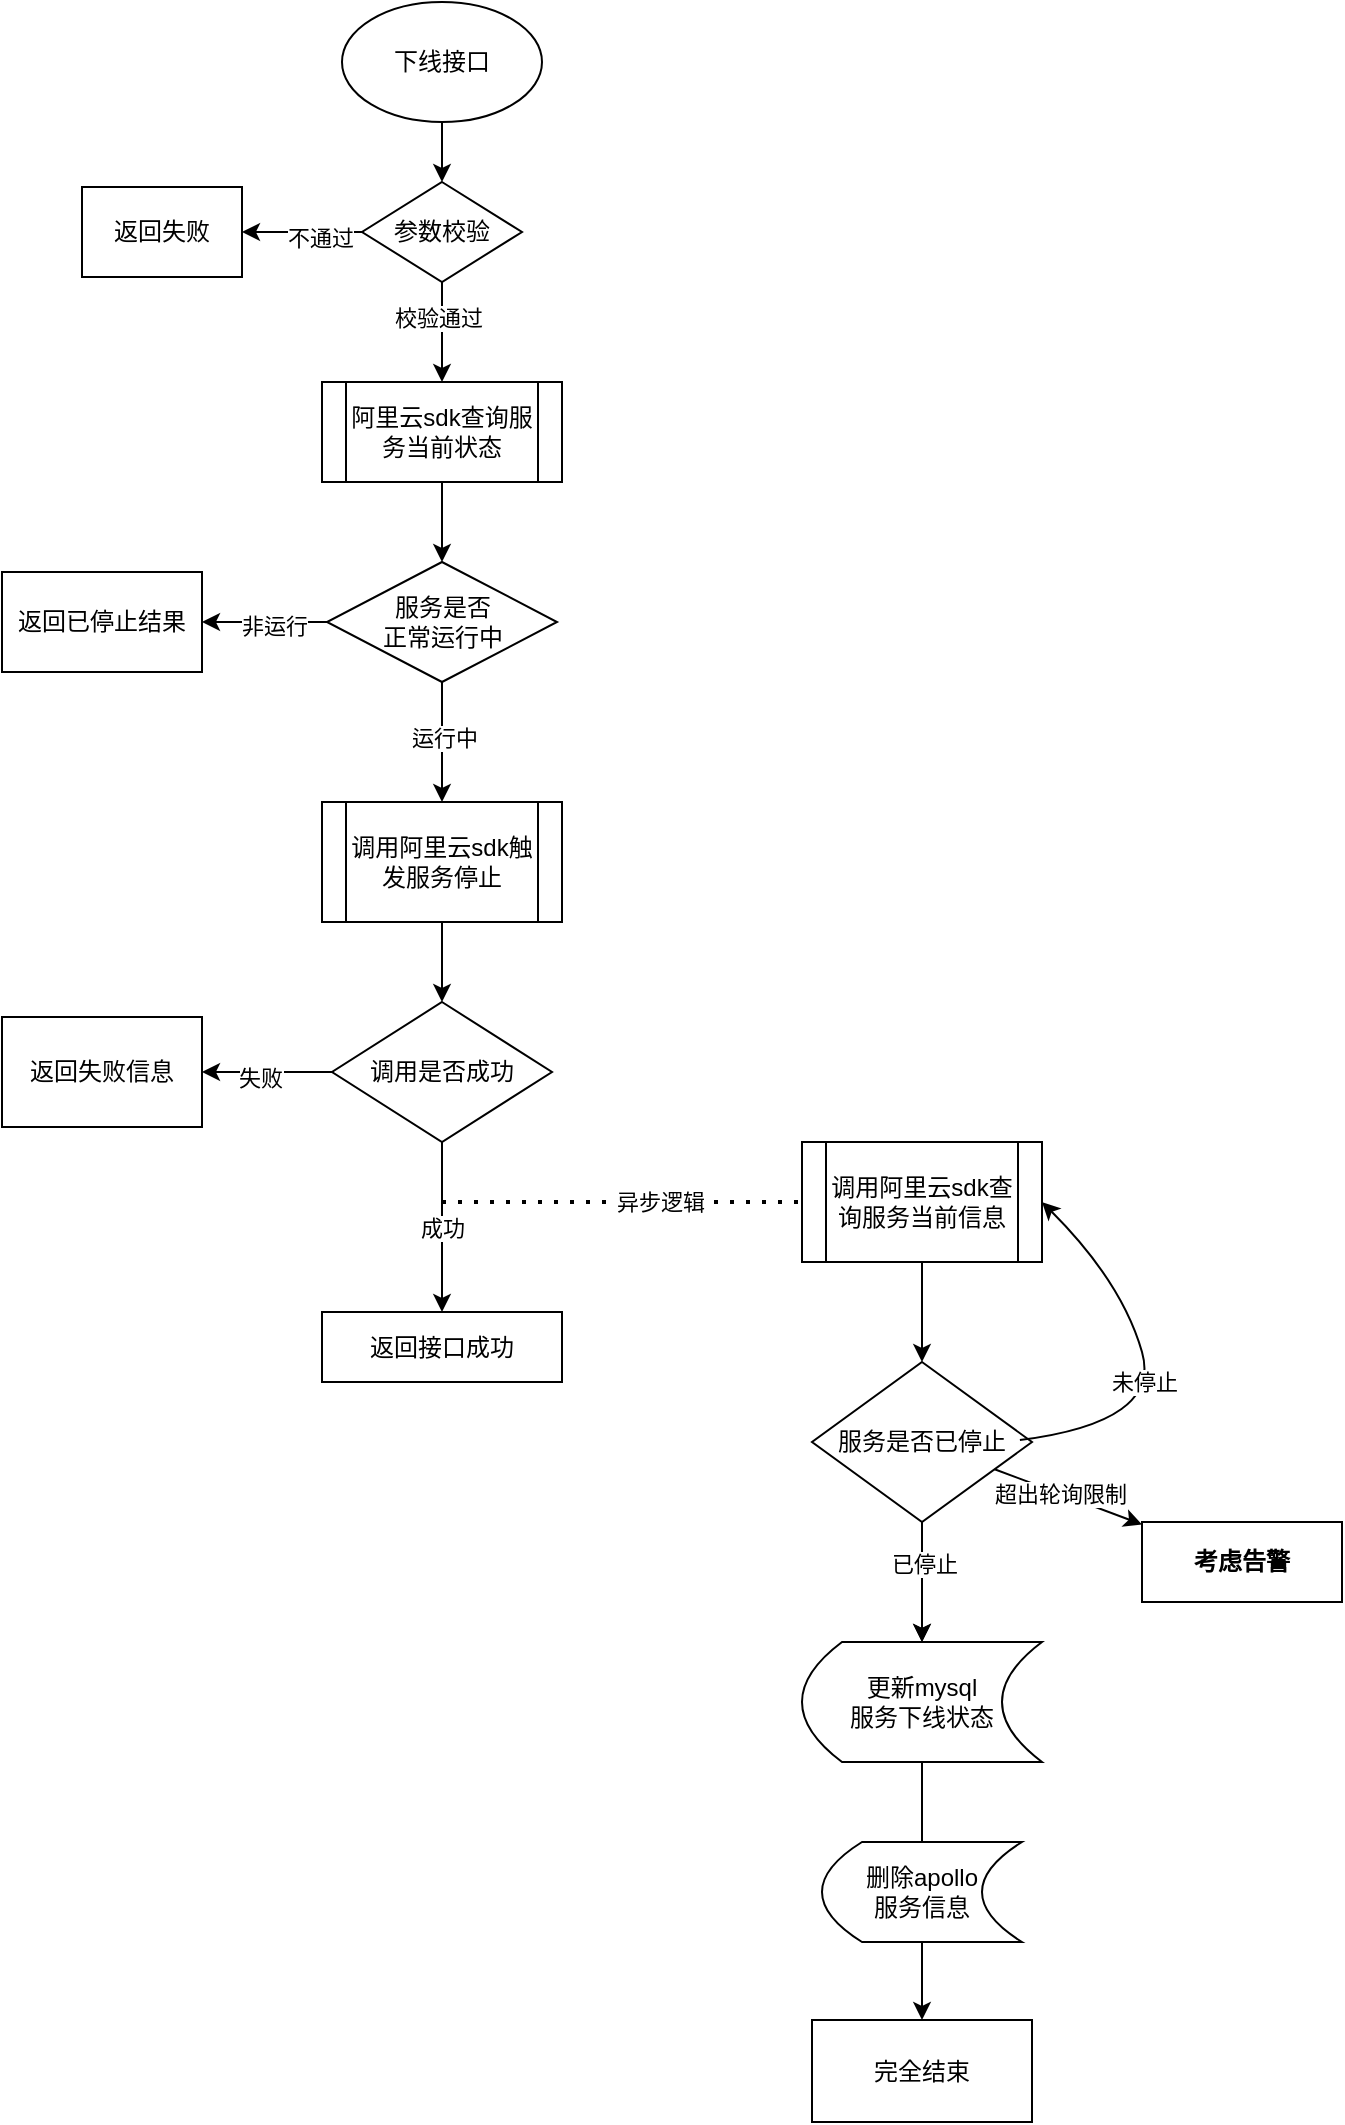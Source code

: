 <mxfile version="24.7.7">
  <diagram name="第 1 页" id="A9rHL_Slm2XhbdOv5Oo1">
    <mxGraphModel dx="1026" dy="651" grid="1" gridSize="10" guides="1" tooltips="1" connect="1" arrows="1" fold="1" page="1" pageScale="1" pageWidth="827" pageHeight="1169" math="0" shadow="0">
      <root>
        <mxCell id="0" />
        <mxCell id="1" parent="0" />
        <mxCell id="I5W7qzTJJJn9ER3g-bew-5" value="" style="edgeStyle=orthogonalEdgeStyle;rounded=0;orthogonalLoop=1;jettySize=auto;html=1;" parent="1" source="I5W7qzTJJJn9ER3g-bew-1" target="I5W7qzTJJJn9ER3g-bew-4" edge="1">
          <mxGeometry relative="1" as="geometry" />
        </mxCell>
        <mxCell id="I5W7qzTJJJn9ER3g-bew-1" value="下线接口" style="ellipse;whiteSpace=wrap;html=1;" parent="1" vertex="1">
          <mxGeometry x="300" y="100" width="100" height="60" as="geometry" />
        </mxCell>
        <mxCell id="I5W7qzTJJJn9ER3g-bew-10" value="" style="edgeStyle=orthogonalEdgeStyle;rounded=0;orthogonalLoop=1;jettySize=auto;html=1;" parent="1" source="I5W7qzTJJJn9ER3g-bew-4" target="I5W7qzTJJJn9ER3g-bew-9" edge="1">
          <mxGeometry relative="1" as="geometry" />
        </mxCell>
        <mxCell id="I5W7qzTJJJn9ER3g-bew-11" value="不通过" style="edgeLabel;html=1;align=center;verticalAlign=middle;resizable=0;points=[];" parent="I5W7qzTJJJn9ER3g-bew-10" vertex="1" connectable="0">
          <mxGeometry x="-0.3" y="3" relative="1" as="geometry">
            <mxPoint as="offset" />
          </mxGeometry>
        </mxCell>
        <mxCell id="I5W7qzTJJJn9ER3g-bew-13" value="" style="edgeStyle=orthogonalEdgeStyle;rounded=0;orthogonalLoop=1;jettySize=auto;html=1;" parent="1" source="I5W7qzTJJJn9ER3g-bew-4" target="I5W7qzTJJJn9ER3g-bew-15" edge="1">
          <mxGeometry relative="1" as="geometry">
            <mxPoint x="350" y="290" as="targetPoint" />
          </mxGeometry>
        </mxCell>
        <mxCell id="I5W7qzTJJJn9ER3g-bew-14" value="校验通过" style="edgeLabel;html=1;align=center;verticalAlign=middle;resizable=0;points=[];" parent="I5W7qzTJJJn9ER3g-bew-13" vertex="1" connectable="0">
          <mxGeometry x="-0.286" y="-2" relative="1" as="geometry">
            <mxPoint as="offset" />
          </mxGeometry>
        </mxCell>
        <mxCell id="I5W7qzTJJJn9ER3g-bew-4" value="参数校验" style="rhombus;whiteSpace=wrap;html=1;" parent="1" vertex="1">
          <mxGeometry x="310" y="190" width="80" height="50" as="geometry" />
        </mxCell>
        <mxCell id="I5W7qzTJJJn9ER3g-bew-9" value="返回失败" style="rounded=0;whiteSpace=wrap;html=1;" parent="1" vertex="1">
          <mxGeometry x="170" y="192.5" width="80" height="45" as="geometry" />
        </mxCell>
        <mxCell id="I5W7qzTJJJn9ER3g-bew-17" value="" style="edgeStyle=orthogonalEdgeStyle;rounded=0;orthogonalLoop=1;jettySize=auto;html=1;" parent="1" source="I5W7qzTJJJn9ER3g-bew-15" target="I5W7qzTJJJn9ER3g-bew-16" edge="1">
          <mxGeometry relative="1" as="geometry" />
        </mxCell>
        <mxCell id="I5W7qzTJJJn9ER3g-bew-15" value="阿里云sdk查询服务当前状态" style="shape=process;whiteSpace=wrap;html=1;backgroundOutline=1;" parent="1" vertex="1">
          <mxGeometry x="290" y="290" width="120" height="50" as="geometry" />
        </mxCell>
        <mxCell id="I5W7qzTJJJn9ER3g-bew-19" value="" style="edgeStyle=orthogonalEdgeStyle;rounded=0;orthogonalLoop=1;jettySize=auto;html=1;" parent="1" source="I5W7qzTJJJn9ER3g-bew-16" target="I5W7qzTJJJn9ER3g-bew-18" edge="1">
          <mxGeometry relative="1" as="geometry" />
        </mxCell>
        <mxCell id="I5W7qzTJJJn9ER3g-bew-20" value="非运行" style="edgeLabel;html=1;align=center;verticalAlign=middle;resizable=0;points=[];" parent="I5W7qzTJJJn9ER3g-bew-19" vertex="1" connectable="0">
          <mxGeometry x="-0.12" y="2" relative="1" as="geometry">
            <mxPoint x="1" as="offset" />
          </mxGeometry>
        </mxCell>
        <mxCell id="I5W7qzTJJJn9ER3g-bew-22" value="" style="edgeStyle=orthogonalEdgeStyle;rounded=0;orthogonalLoop=1;jettySize=auto;html=1;" parent="1" source="I5W7qzTJJJn9ER3g-bew-16" target="I5W7qzTJJJn9ER3g-bew-21" edge="1">
          <mxGeometry relative="1" as="geometry" />
        </mxCell>
        <mxCell id="I5W7qzTJJJn9ER3g-bew-23" value="运行中" style="edgeLabel;html=1;align=center;verticalAlign=middle;resizable=0;points=[];" parent="I5W7qzTJJJn9ER3g-bew-22" vertex="1" connectable="0">
          <mxGeometry x="-0.075" y="1" relative="1" as="geometry">
            <mxPoint as="offset" />
          </mxGeometry>
        </mxCell>
        <mxCell id="I5W7qzTJJJn9ER3g-bew-16" value="服务是否&lt;div&gt;正常运行中&lt;/div&gt;" style="rhombus;whiteSpace=wrap;html=1;" parent="1" vertex="1">
          <mxGeometry x="292.5" y="380" width="115" height="60" as="geometry" />
        </mxCell>
        <mxCell id="I5W7qzTJJJn9ER3g-bew-18" value="返回已停止结果" style="rounded=0;whiteSpace=wrap;html=1;" parent="1" vertex="1">
          <mxGeometry x="130" y="385" width="100" height="50" as="geometry" />
        </mxCell>
        <mxCell id="I5W7qzTJJJn9ER3g-bew-25" value="" style="edgeStyle=orthogonalEdgeStyle;rounded=0;orthogonalLoop=1;jettySize=auto;html=1;" parent="1" source="I5W7qzTJJJn9ER3g-bew-21" target="I5W7qzTJJJn9ER3g-bew-24" edge="1">
          <mxGeometry relative="1" as="geometry" />
        </mxCell>
        <mxCell id="I5W7qzTJJJn9ER3g-bew-21" value="调用阿里云sdk触发服务停止" style="shape=process;whiteSpace=wrap;html=1;backgroundOutline=1;" parent="1" vertex="1">
          <mxGeometry x="290" y="500" width="120" height="60" as="geometry" />
        </mxCell>
        <mxCell id="I5W7qzTJJJn9ER3g-bew-27" value="" style="edgeStyle=orthogonalEdgeStyle;rounded=0;orthogonalLoop=1;jettySize=auto;html=1;" parent="1" source="I5W7qzTJJJn9ER3g-bew-24" target="I5W7qzTJJJn9ER3g-bew-26" edge="1">
          <mxGeometry relative="1" as="geometry" />
        </mxCell>
        <mxCell id="I5W7qzTJJJn9ER3g-bew-28" value="失败" style="edgeLabel;html=1;align=center;verticalAlign=middle;resizable=0;points=[];" parent="I5W7qzTJJJn9ER3g-bew-27" vertex="1" connectable="0">
          <mxGeometry x="0.12" y="3" relative="1" as="geometry">
            <mxPoint as="offset" />
          </mxGeometry>
        </mxCell>
        <mxCell id="I5W7qzTJJJn9ER3g-bew-30" value="成功" style="edgeStyle=orthogonalEdgeStyle;rounded=0;orthogonalLoop=1;jettySize=auto;html=1;" parent="1" source="I5W7qzTJJJn9ER3g-bew-24" target="I5W7qzTJJJn9ER3g-bew-29" edge="1">
          <mxGeometry relative="1" as="geometry" />
        </mxCell>
        <mxCell id="I5W7qzTJJJn9ER3g-bew-24" value="调用是否成功" style="rhombus;whiteSpace=wrap;html=1;" parent="1" vertex="1">
          <mxGeometry x="295" y="600" width="110" height="70" as="geometry" />
        </mxCell>
        <mxCell id="I5W7qzTJJJn9ER3g-bew-26" value="返回失败信息" style="whiteSpace=wrap;html=1;" parent="1" vertex="1">
          <mxGeometry x="130" y="607.5" width="100" height="55" as="geometry" />
        </mxCell>
        <mxCell id="I5W7qzTJJJn9ER3g-bew-29" value="返回接口成功" style="whiteSpace=wrap;html=1;" parent="1" vertex="1">
          <mxGeometry x="290" y="755" width="120" height="35" as="geometry" />
        </mxCell>
        <mxCell id="I5W7qzTJJJn9ER3g-bew-31" value="" style="endArrow=none;dashed=1;html=1;dashPattern=1 3;strokeWidth=2;rounded=0;" parent="1" edge="1">
          <mxGeometry width="50" height="50" relative="1" as="geometry">
            <mxPoint x="350" y="700" as="sourcePoint" />
            <mxPoint x="530" y="700" as="targetPoint" />
          </mxGeometry>
        </mxCell>
        <mxCell id="I5W7qzTJJJn9ER3g-bew-32" value="异步逻辑" style="edgeLabel;html=1;align=center;verticalAlign=middle;resizable=0;points=[];" parent="I5W7qzTJJJn9ER3g-bew-31" vertex="1" connectable="0">
          <mxGeometry x="0.211" relative="1" as="geometry">
            <mxPoint as="offset" />
          </mxGeometry>
        </mxCell>
        <mxCell id="I5W7qzTJJJn9ER3g-bew-36" value="" style="edgeStyle=orthogonalEdgeStyle;rounded=0;orthogonalLoop=1;jettySize=auto;html=1;" parent="1" source="I5W7qzTJJJn9ER3g-bew-34" target="I5W7qzTJJJn9ER3g-bew-35" edge="1">
          <mxGeometry relative="1" as="geometry" />
        </mxCell>
        <mxCell id="I5W7qzTJJJn9ER3g-bew-34" value="调用阿里云sdk查询服务当前信息" style="shape=process;whiteSpace=wrap;html=1;backgroundOutline=1;" parent="1" vertex="1">
          <mxGeometry x="530" y="670" width="120" height="60" as="geometry" />
        </mxCell>
        <mxCell id="I5W7qzTJJJn9ER3g-bew-40" value="" style="edgeStyle=orthogonalEdgeStyle;rounded=0;orthogonalLoop=1;jettySize=auto;html=1;" parent="1" source="I5W7qzTJJJn9ER3g-bew-35" edge="1">
          <mxGeometry relative="1" as="geometry">
            <mxPoint x="590" y="920" as="targetPoint" />
          </mxGeometry>
        </mxCell>
        <mxCell id="I5W7qzTJJJn9ER3g-bew-41" value="" style="edgeStyle=orthogonalEdgeStyle;rounded=0;orthogonalLoop=1;jettySize=auto;html=1;" parent="1" source="I5W7qzTJJJn9ER3g-bew-35" edge="1">
          <mxGeometry relative="1" as="geometry">
            <mxPoint x="590" y="920" as="targetPoint" />
          </mxGeometry>
        </mxCell>
        <mxCell id="I5W7qzTJJJn9ER3g-bew-43" value="已停止" style="edgeLabel;html=1;align=center;verticalAlign=middle;resizable=0;points=[];" parent="I5W7qzTJJJn9ER3g-bew-41" vertex="1" connectable="0">
          <mxGeometry x="0.367" y="-2" relative="1" as="geometry">
            <mxPoint x="2" y="-20" as="offset" />
          </mxGeometry>
        </mxCell>
        <mxCell id="I5W7qzTJJJn9ER3g-bew-35" value="服务是否已停止" style="rhombus;whiteSpace=wrap;html=1;" parent="1" vertex="1">
          <mxGeometry x="535" y="780" width="110" height="80" as="geometry" />
        </mxCell>
        <mxCell id="I5W7qzTJJJn9ER3g-bew-37" value="" style="curved=1;endArrow=classic;html=1;rounded=0;exitX=0.945;exitY=0.488;exitDx=0;exitDy=0;exitPerimeter=0;entryX=1;entryY=0.5;entryDx=0;entryDy=0;" parent="1" source="I5W7qzTJJJn9ER3g-bew-35" target="I5W7qzTJJJn9ER3g-bew-34" edge="1">
          <mxGeometry width="50" height="50" relative="1" as="geometry">
            <mxPoint x="660" y="810" as="sourcePoint" />
            <mxPoint x="710" y="760" as="targetPoint" />
            <Array as="points">
              <mxPoint x="710" y="810" />
              <mxPoint x="690" y="740" />
            </Array>
          </mxGeometry>
        </mxCell>
        <mxCell id="I5W7qzTJJJn9ER3g-bew-38" value="未停止" style="edgeLabel;html=1;align=center;verticalAlign=middle;resizable=0;points=[];" parent="I5W7qzTJJJn9ER3g-bew-37" vertex="1" connectable="0">
          <mxGeometry x="-0.071" y="3" relative="1" as="geometry">
            <mxPoint as="offset" />
          </mxGeometry>
        </mxCell>
        <mxCell id="I5W7qzTJJJn9ER3g-bew-48" value="" style="edgeStyle=orthogonalEdgeStyle;rounded=0;orthogonalLoop=1;jettySize=auto;html=1;" parent="1" edge="1">
          <mxGeometry relative="1" as="geometry">
            <mxPoint x="590" y="980" as="sourcePoint" />
            <mxPoint x="590" y="1040" as="targetPoint" />
          </mxGeometry>
        </mxCell>
        <mxCell id="I5W7qzTJJJn9ER3g-bew-44" value="&lt;b&gt;考虑告警&lt;/b&gt;" style="rounded=0;whiteSpace=wrap;html=1;" parent="1" vertex="1">
          <mxGeometry x="700" y="860" width="100" height="40" as="geometry" />
        </mxCell>
        <mxCell id="I5W7qzTJJJn9ER3g-bew-45" value="" style="endArrow=classic;html=1;rounded=0;" parent="1" target="I5W7qzTJJJn9ER3g-bew-44" edge="1" source="I5W7qzTJJJn9ER3g-bew-35">
          <mxGeometry width="50" height="50" relative="1" as="geometry">
            <mxPoint x="590" y="880" as="sourcePoint" />
            <mxPoint x="670" y="850" as="targetPoint" />
          </mxGeometry>
        </mxCell>
        <mxCell id="I5W7qzTJJJn9ER3g-bew-46" value="超出轮询限制" style="edgeLabel;html=1;align=center;verticalAlign=middle;resizable=0;points=[];" parent="I5W7qzTJJJn9ER3g-bew-45" vertex="1" connectable="0">
          <mxGeometry x="-0.127" relative="1" as="geometry">
            <mxPoint as="offset" />
          </mxGeometry>
        </mxCell>
        <mxCell id="Xogif2NTa2XwdL5Ze_vG-1" value="更新mysql&lt;div&gt;服务下线状态&lt;/div&gt;" style="shape=dataStorage;whiteSpace=wrap;html=1;fixedSize=1;" vertex="1" parent="1">
          <mxGeometry x="530" y="920" width="120" height="60" as="geometry" />
        </mxCell>
        <mxCell id="Xogif2NTa2XwdL5Ze_vG-4" value="" style="edgeStyle=orthogonalEdgeStyle;rounded=0;orthogonalLoop=1;jettySize=auto;html=1;" edge="1" parent="1" source="Xogif2NTa2XwdL5Ze_vG-2" target="Xogif2NTa2XwdL5Ze_vG-3">
          <mxGeometry relative="1" as="geometry" />
        </mxCell>
        <mxCell id="Xogif2NTa2XwdL5Ze_vG-2" value="删除apollo&lt;div&gt;服务信息&lt;/div&gt;" style="shape=dataStorage;whiteSpace=wrap;html=1;fixedSize=1;" vertex="1" parent="1">
          <mxGeometry x="540" y="1020" width="100" height="50" as="geometry" />
        </mxCell>
        <mxCell id="Xogif2NTa2XwdL5Ze_vG-3" value="完全结束" style="whiteSpace=wrap;html=1;" vertex="1" parent="1">
          <mxGeometry x="535" y="1109" width="110" height="51" as="geometry" />
        </mxCell>
      </root>
    </mxGraphModel>
  </diagram>
</mxfile>
